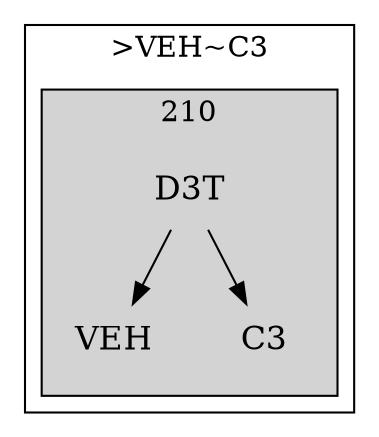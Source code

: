 strict digraph FirstlevelCluster {
	labelloc = "t";
	compound = false;
	subgraph cluster_0 {
	label= ">VEH~C3";
		subgraph	cluster_2 {
		label = "210";
			style = filled;
			node	[label = VEH, shape = plaintext, fontsize = 16] VEH2;
			node	[label = D3T, shape = plaintext, fontsize = 16] D3T2;
			node	[label = C3, shape = plaintext, fontsize = 16] C32;
			D3T2->VEH2;D3T2->C32;			}
}}